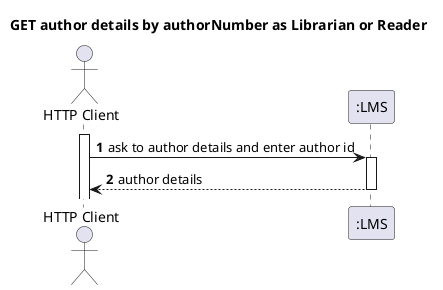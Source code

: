 @startuml
'https://plantuml.com/sequence-diagram
autoactivate on
autonumber

title GET author details by authorNumber as Librarian or Reader

actor "HTTP Client" as User
participant ":LMS" as Rest

activate User

User -> Rest: ask to author details and enter author id
Rest --> User: author details



@enduml